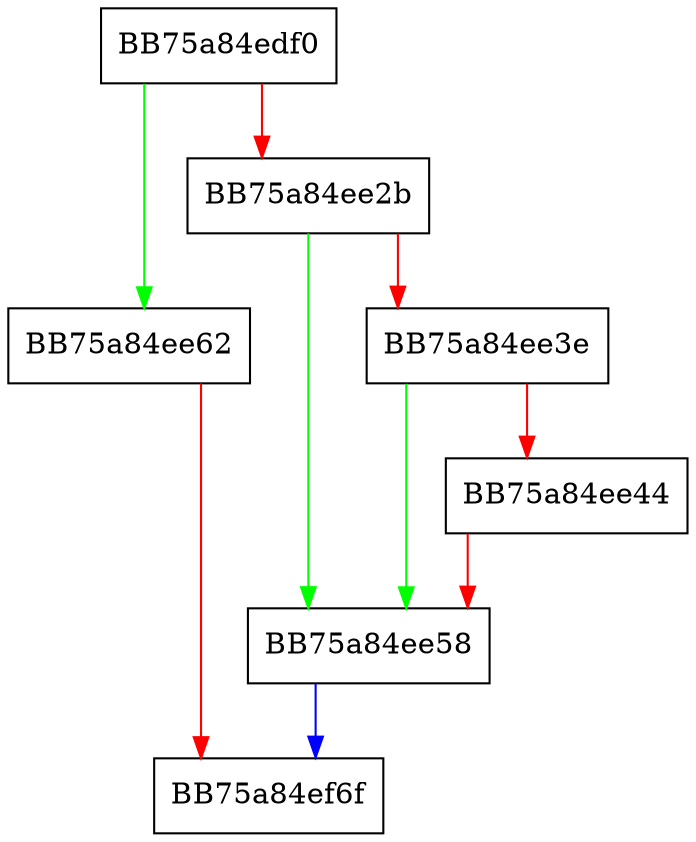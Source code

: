 digraph CreateArList {
  node [shape="box"];
  graph [splines=ortho];
  BB75a84edf0 -> BB75a84ee62 [color="green"];
  BB75a84edf0 -> BB75a84ee2b [color="red"];
  BB75a84ee2b -> BB75a84ee58 [color="green"];
  BB75a84ee2b -> BB75a84ee3e [color="red"];
  BB75a84ee3e -> BB75a84ee58 [color="green"];
  BB75a84ee3e -> BB75a84ee44 [color="red"];
  BB75a84ee44 -> BB75a84ee58 [color="red"];
  BB75a84ee58 -> BB75a84ef6f [color="blue"];
  BB75a84ee62 -> BB75a84ef6f [color="red"];
}